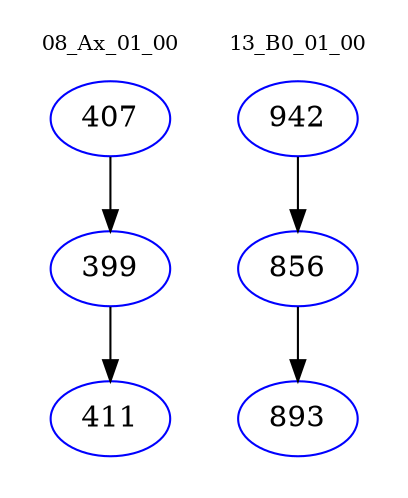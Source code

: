 digraph{
subgraph cluster_0 {
color = white
label = "08_Ax_01_00";
fontsize=10;
T0_407 [label="407", color="blue"]
T0_407 -> T0_399 [color="black"]
T0_399 [label="399", color="blue"]
T0_399 -> T0_411 [color="black"]
T0_411 [label="411", color="blue"]
}
subgraph cluster_1 {
color = white
label = "13_B0_01_00";
fontsize=10;
T1_942 [label="942", color="blue"]
T1_942 -> T1_856 [color="black"]
T1_856 [label="856", color="blue"]
T1_856 -> T1_893 [color="black"]
T1_893 [label="893", color="blue"]
}
}
